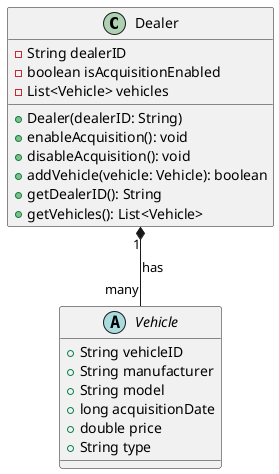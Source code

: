 @startuml

class Dealer {
    - String dealerID
    - boolean isAcquisitionEnabled
    - List<Vehicle> vehicles

    +Dealer(dealerID: String)
    +enableAcquisition(): void
    +disableAcquisition(): void
    +addVehicle(vehicle: Vehicle): boolean
    +getDealerID(): String
    +getVehicles(): List<Vehicle>
}

abstract class Vehicle {
    +String vehicleID
    +String manufacturer
    +String model
    +long acquisitionDate
    +double price
    +String type
}

Dealer "1" *-- "many" Vehicle : has

@enduml
